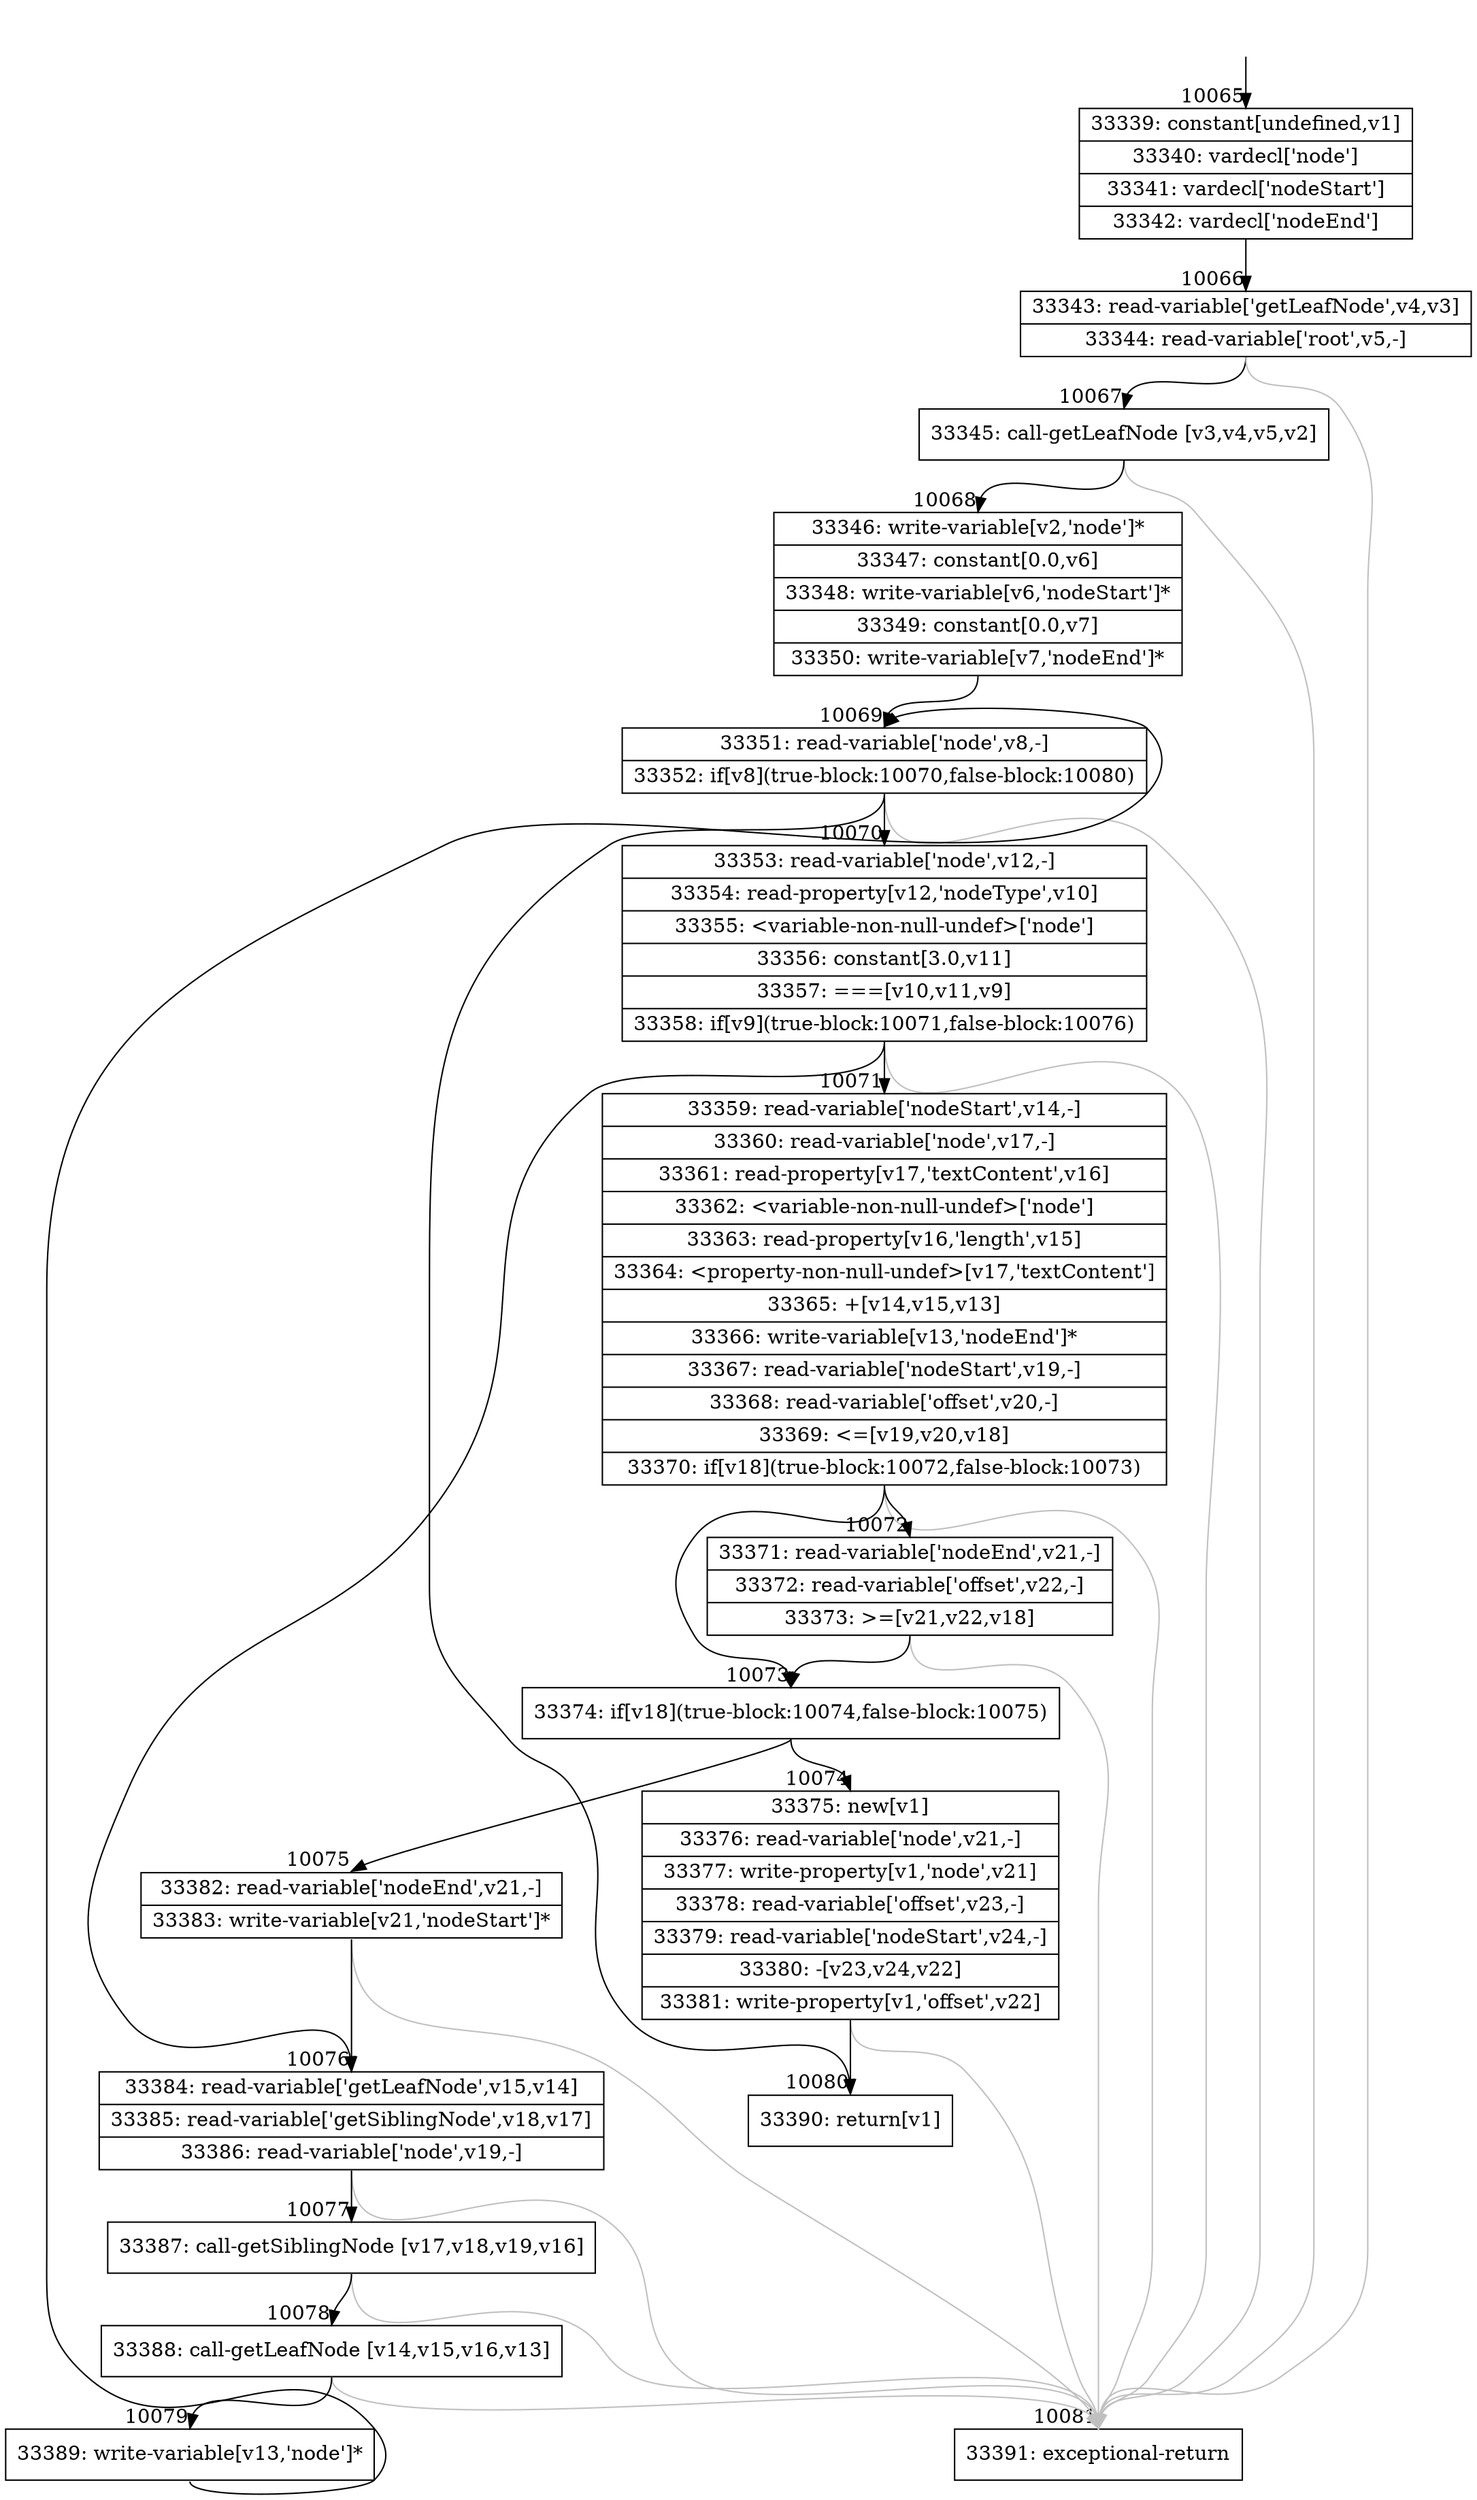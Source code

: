 digraph {
rankdir="TD"
BB_entry754[shape=none,label=""];
BB_entry754 -> BB10065 [tailport=s, headport=n, headlabel="    10065"]
BB10065 [shape=record label="{33339: constant[undefined,v1]|33340: vardecl['node']|33341: vardecl['nodeStart']|33342: vardecl['nodeEnd']}" ] 
BB10065 -> BB10066 [tailport=s, headport=n, headlabel="      10066"]
BB10066 [shape=record label="{33343: read-variable['getLeafNode',v4,v3]|33344: read-variable['root',v5,-]}" ] 
BB10066 -> BB10067 [tailport=s, headport=n, headlabel="      10067"]
BB10066 -> BB10081 [tailport=s, headport=n, color=gray, headlabel="      10081"]
BB10067 [shape=record label="{33345: call-getLeafNode [v3,v4,v5,v2]}" ] 
BB10067 -> BB10068 [tailport=s, headport=n, headlabel="      10068"]
BB10067 -> BB10081 [tailport=s, headport=n, color=gray]
BB10068 [shape=record label="{33346: write-variable[v2,'node']*|33347: constant[0.0,v6]|33348: write-variable[v6,'nodeStart']*|33349: constant[0.0,v7]|33350: write-variable[v7,'nodeEnd']*}" ] 
BB10068 -> BB10069 [tailport=s, headport=n, headlabel="      10069"]
BB10069 [shape=record label="{33351: read-variable['node',v8,-]|33352: if[v8](true-block:10070,false-block:10080)}" ] 
BB10069 -> BB10070 [tailport=s, headport=n, headlabel="      10070"]
BB10069 -> BB10080 [tailport=s, headport=n, headlabel="      10080"]
BB10069 -> BB10081 [tailport=s, headport=n, color=gray]
BB10070 [shape=record label="{33353: read-variable['node',v12,-]|33354: read-property[v12,'nodeType',v10]|33355: \<variable-non-null-undef\>['node']|33356: constant[3.0,v11]|33357: ===[v10,v11,v9]|33358: if[v9](true-block:10071,false-block:10076)}" ] 
BB10070 -> BB10071 [tailport=s, headport=n, headlabel="      10071"]
BB10070 -> BB10076 [tailport=s, headport=n, headlabel="      10076"]
BB10070 -> BB10081 [tailport=s, headport=n, color=gray]
BB10071 [shape=record label="{33359: read-variable['nodeStart',v14,-]|33360: read-variable['node',v17,-]|33361: read-property[v17,'textContent',v16]|33362: \<variable-non-null-undef\>['node']|33363: read-property[v16,'length',v15]|33364: \<property-non-null-undef\>[v17,'textContent']|33365: +[v14,v15,v13]|33366: write-variable[v13,'nodeEnd']*|33367: read-variable['nodeStart',v19,-]|33368: read-variable['offset',v20,-]|33369: \<=[v19,v20,v18]|33370: if[v18](true-block:10072,false-block:10073)}" ] 
BB10071 -> BB10073 [tailport=s, headport=n, headlabel="      10073"]
BB10071 -> BB10072 [tailport=s, headport=n, headlabel="      10072"]
BB10071 -> BB10081 [tailport=s, headport=n, color=gray]
BB10072 [shape=record label="{33371: read-variable['nodeEnd',v21,-]|33372: read-variable['offset',v22,-]|33373: \>=[v21,v22,v18]}" ] 
BB10072 -> BB10073 [tailport=s, headport=n]
BB10072 -> BB10081 [tailport=s, headport=n, color=gray]
BB10073 [shape=record label="{33374: if[v18](true-block:10074,false-block:10075)}" ] 
BB10073 -> BB10074 [tailport=s, headport=n, headlabel="      10074"]
BB10073 -> BB10075 [tailport=s, headport=n, headlabel="      10075"]
BB10074 [shape=record label="{33375: new[v1]|33376: read-variable['node',v21,-]|33377: write-property[v1,'node',v21]|33378: read-variable['offset',v23,-]|33379: read-variable['nodeStart',v24,-]|33380: -[v23,v24,v22]|33381: write-property[v1,'offset',v22]}" ] 
BB10074 -> BB10080 [tailport=s, headport=n]
BB10074 -> BB10081 [tailport=s, headport=n, color=gray]
BB10075 [shape=record label="{33382: read-variable['nodeEnd',v21,-]|33383: write-variable[v21,'nodeStart']*}" ] 
BB10075 -> BB10076 [tailport=s, headport=n]
BB10075 -> BB10081 [tailport=s, headport=n, color=gray]
BB10076 [shape=record label="{33384: read-variable['getLeafNode',v15,v14]|33385: read-variable['getSiblingNode',v18,v17]|33386: read-variable['node',v19,-]}" ] 
BB10076 -> BB10077 [tailport=s, headport=n, headlabel="      10077"]
BB10076 -> BB10081 [tailport=s, headport=n, color=gray]
BB10077 [shape=record label="{33387: call-getSiblingNode [v17,v18,v19,v16]}" ] 
BB10077 -> BB10078 [tailport=s, headport=n, headlabel="      10078"]
BB10077 -> BB10081 [tailport=s, headport=n, color=gray]
BB10078 [shape=record label="{33388: call-getLeafNode [v14,v15,v16,v13]}" ] 
BB10078 -> BB10079 [tailport=s, headport=n, headlabel="      10079"]
BB10078 -> BB10081 [tailport=s, headport=n, color=gray]
BB10079 [shape=record label="{33389: write-variable[v13,'node']*}" ] 
BB10079 -> BB10069 [tailport=s, headport=n]
BB10080 [shape=record label="{33390: return[v1]}" ] 
BB10081 [shape=record label="{33391: exceptional-return}" ] 
//#$~ 18062
}
